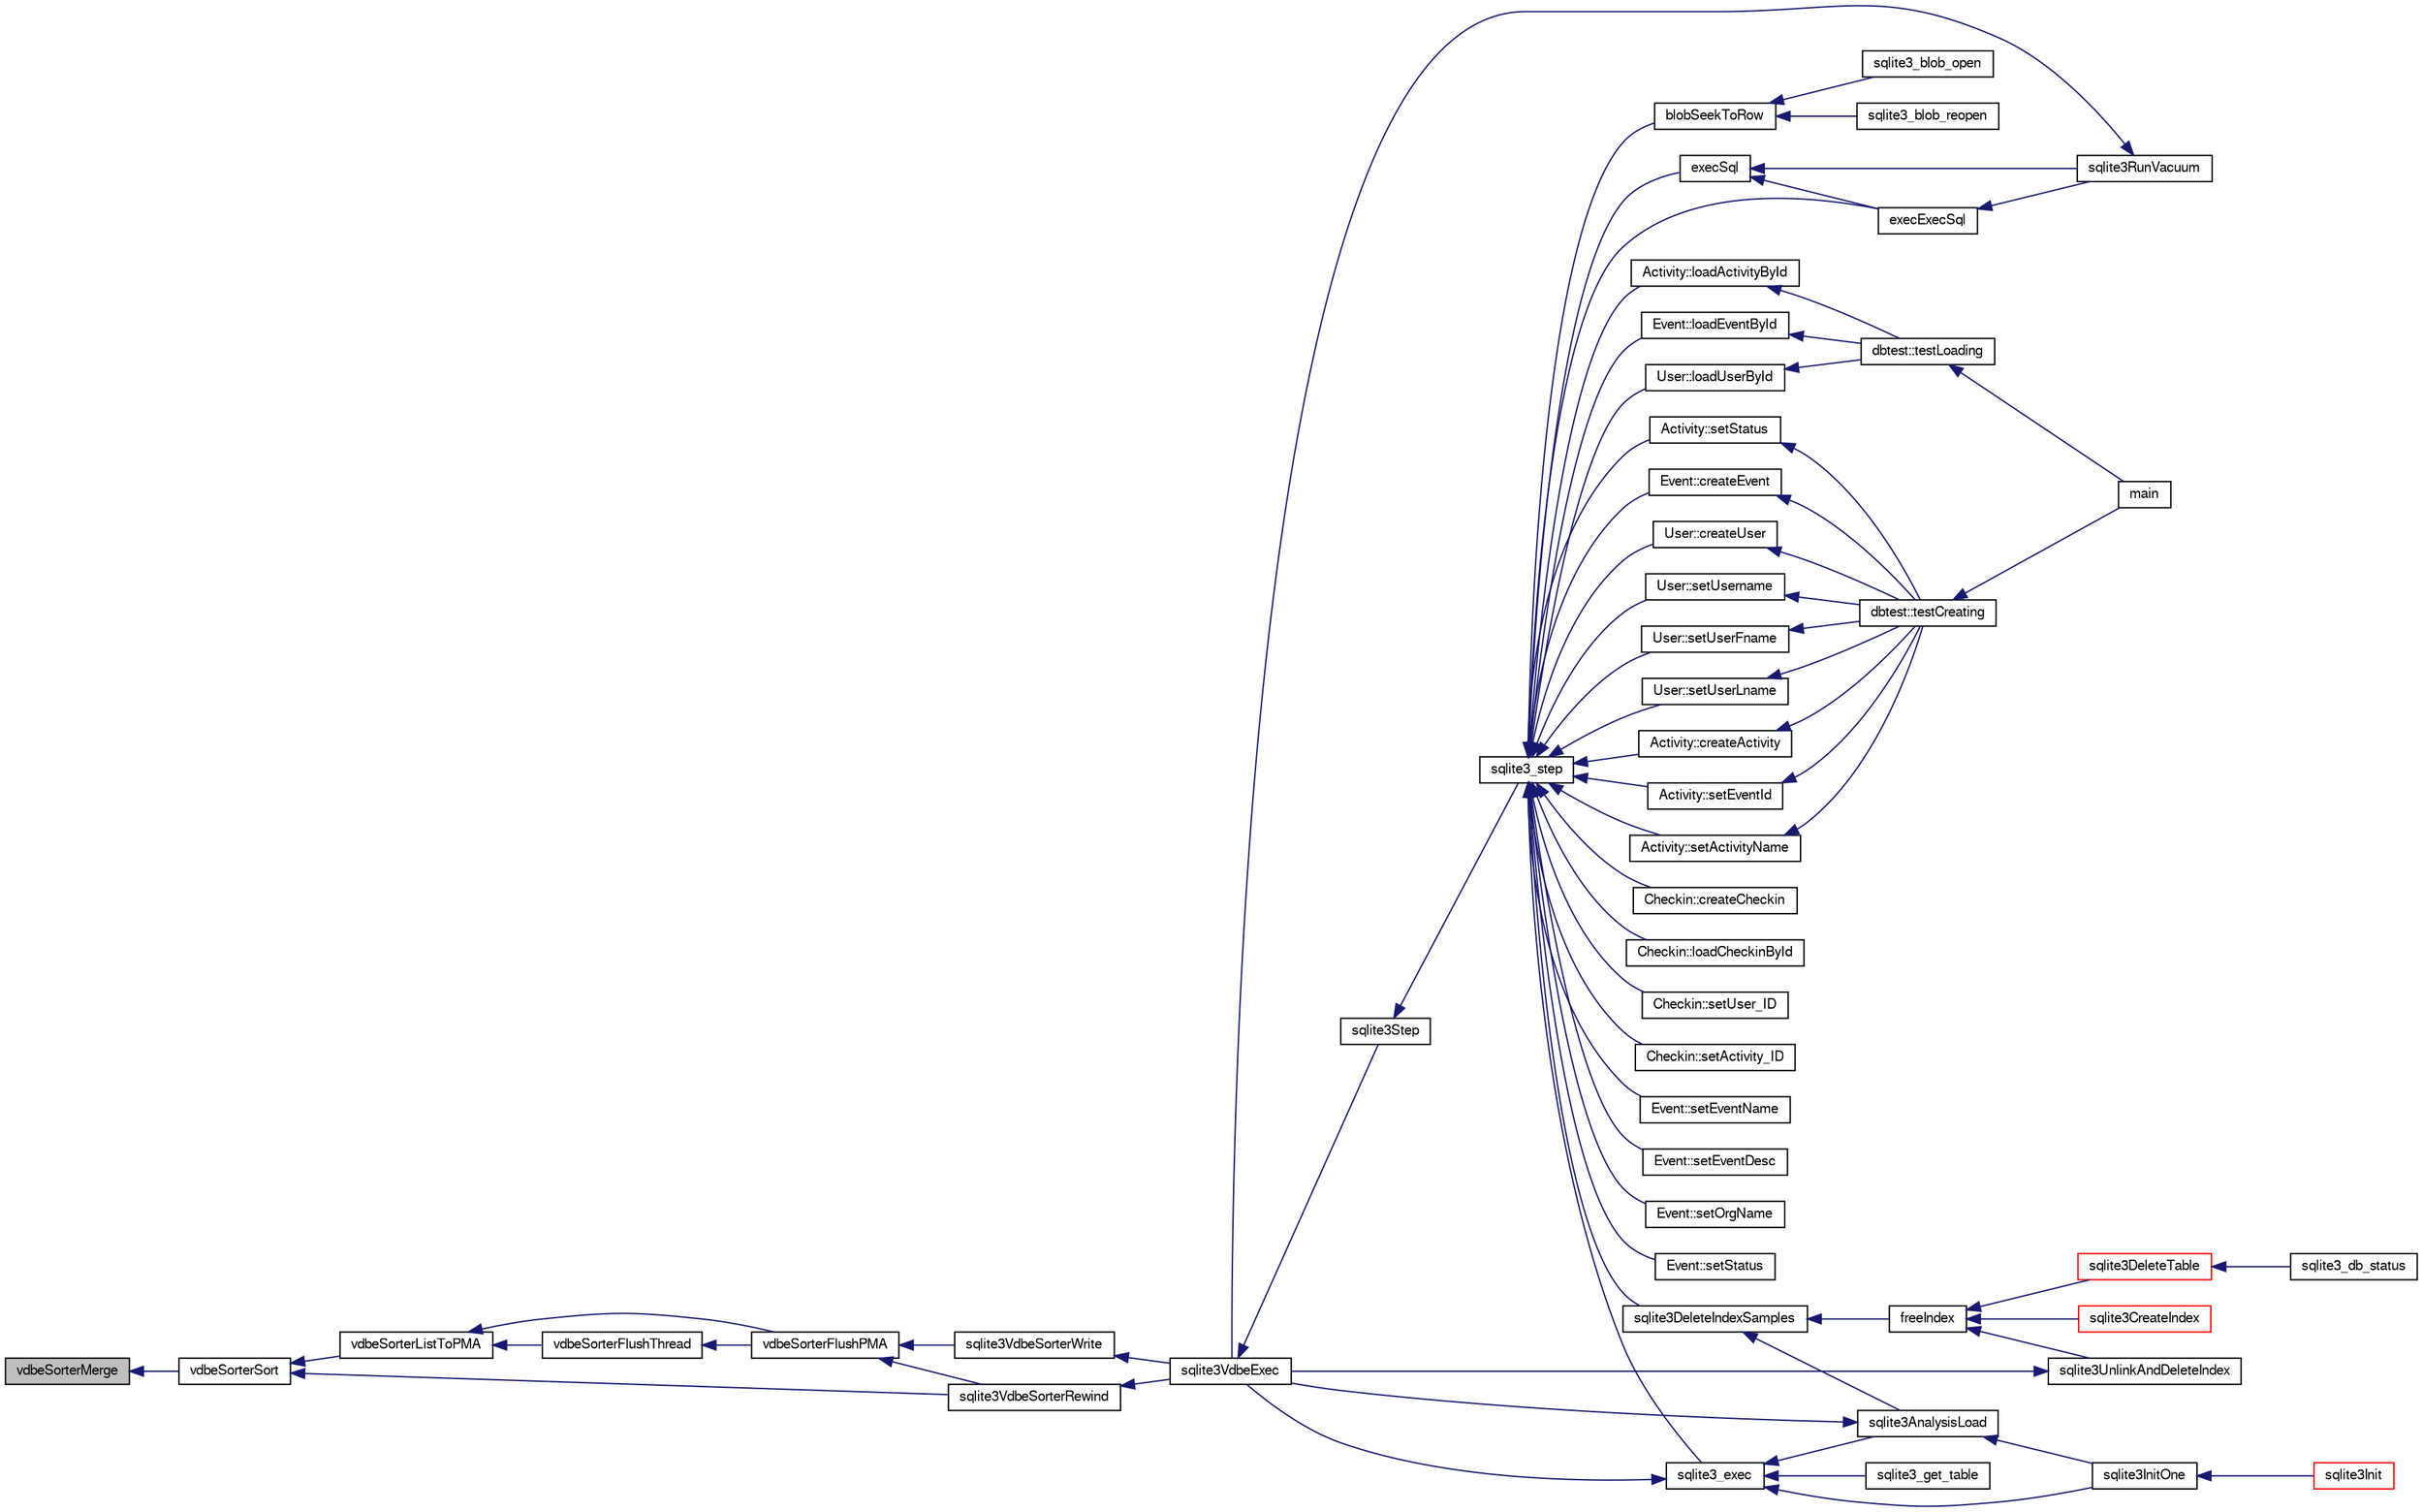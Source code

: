 digraph "vdbeSorterMerge"
{
  edge [fontname="FreeSans",fontsize="10",labelfontname="FreeSans",labelfontsize="10"];
  node [fontname="FreeSans",fontsize="10",shape=record];
  rankdir="LR";
  Node883737 [label="vdbeSorterMerge",height=0.2,width=0.4,color="black", fillcolor="grey75", style="filled", fontcolor="black"];
  Node883737 -> Node883738 [dir="back",color="midnightblue",fontsize="10",style="solid",fontname="FreeSans"];
  Node883738 [label="vdbeSorterSort",height=0.2,width=0.4,color="black", fillcolor="white", style="filled",URL="$sqlite3_8c.html#a37472d80f20a7dec4ce84ad277d3341c"];
  Node883738 -> Node883739 [dir="back",color="midnightblue",fontsize="10",style="solid",fontname="FreeSans"];
  Node883739 [label="vdbeSorterListToPMA",height=0.2,width=0.4,color="black", fillcolor="white", style="filled",URL="$sqlite3_8c.html#af6e1d043f93889ac86724fc534814300"];
  Node883739 -> Node883740 [dir="back",color="midnightblue",fontsize="10",style="solid",fontname="FreeSans"];
  Node883740 [label="vdbeSorterFlushThread",height=0.2,width=0.4,color="black", fillcolor="white", style="filled",URL="$sqlite3_8c.html#ae32035370aac482806760be77ff06325"];
  Node883740 -> Node883741 [dir="back",color="midnightblue",fontsize="10",style="solid",fontname="FreeSans"];
  Node883741 [label="vdbeSorterFlushPMA",height=0.2,width=0.4,color="black", fillcolor="white", style="filled",URL="$sqlite3_8c.html#ada9bb002d01885ef3856a19b12b99151"];
  Node883741 -> Node883742 [dir="back",color="midnightblue",fontsize="10",style="solid",fontname="FreeSans"];
  Node883742 [label="sqlite3VdbeSorterWrite",height=0.2,width=0.4,color="black", fillcolor="white", style="filled",URL="$sqlite3_8c.html#a1285a5dd9fee5078593b3cda07911c39"];
  Node883742 -> Node883743 [dir="back",color="midnightblue",fontsize="10",style="solid",fontname="FreeSans"];
  Node883743 [label="sqlite3VdbeExec",height=0.2,width=0.4,color="black", fillcolor="white", style="filled",URL="$sqlite3_8c.html#a8ce40a614bdc56719c4d642b1e4dfb21"];
  Node883743 -> Node883744 [dir="back",color="midnightblue",fontsize="10",style="solid",fontname="FreeSans"];
  Node883744 [label="sqlite3Step",height=0.2,width=0.4,color="black", fillcolor="white", style="filled",URL="$sqlite3_8c.html#a3f2872e873e2758a4beedad1d5113554"];
  Node883744 -> Node883745 [dir="back",color="midnightblue",fontsize="10",style="solid",fontname="FreeSans"];
  Node883745 [label="sqlite3_step",height=0.2,width=0.4,color="black", fillcolor="white", style="filled",URL="$sqlite3_8h.html#ac1e491ce36b7471eb28387f7d3c74334"];
  Node883745 -> Node883746 [dir="back",color="midnightblue",fontsize="10",style="solid",fontname="FreeSans"];
  Node883746 [label="Activity::createActivity",height=0.2,width=0.4,color="black", fillcolor="white", style="filled",URL="$classActivity.html#a813cc5e52c14ab49b39014c134e3425b"];
  Node883746 -> Node883747 [dir="back",color="midnightblue",fontsize="10",style="solid",fontname="FreeSans"];
  Node883747 [label="dbtest::testCreating",height=0.2,width=0.4,color="black", fillcolor="white", style="filled",URL="$classdbtest.html#a8193e88a7df657069c8a6bd09c8243b7"];
  Node883747 -> Node883748 [dir="back",color="midnightblue",fontsize="10",style="solid",fontname="FreeSans"];
  Node883748 [label="main",height=0.2,width=0.4,color="black", fillcolor="white", style="filled",URL="$test_8cpp.html#ae66f6b31b5ad750f1fe042a706a4e3d4"];
  Node883745 -> Node883749 [dir="back",color="midnightblue",fontsize="10",style="solid",fontname="FreeSans"];
  Node883749 [label="Activity::loadActivityById",height=0.2,width=0.4,color="black", fillcolor="white", style="filled",URL="$classActivity.html#abe4ffb4f08a47212ebf9013259d9e7fd"];
  Node883749 -> Node883750 [dir="back",color="midnightblue",fontsize="10",style="solid",fontname="FreeSans"];
  Node883750 [label="dbtest::testLoading",height=0.2,width=0.4,color="black", fillcolor="white", style="filled",URL="$classdbtest.html#a6f98d82a2c8e2b9040848763504ddae1"];
  Node883750 -> Node883748 [dir="back",color="midnightblue",fontsize="10",style="solid",fontname="FreeSans"];
  Node883745 -> Node883751 [dir="back",color="midnightblue",fontsize="10",style="solid",fontname="FreeSans"];
  Node883751 [label="Activity::setEventId",height=0.2,width=0.4,color="black", fillcolor="white", style="filled",URL="$classActivity.html#adb1d0fd0d08f473e068f0a4086bfa9ca"];
  Node883751 -> Node883747 [dir="back",color="midnightblue",fontsize="10",style="solid",fontname="FreeSans"];
  Node883745 -> Node883752 [dir="back",color="midnightblue",fontsize="10",style="solid",fontname="FreeSans"];
  Node883752 [label="Activity::setActivityName",height=0.2,width=0.4,color="black", fillcolor="white", style="filled",URL="$classActivity.html#a62dc3737b33915a36086f9dd26d16a81"];
  Node883752 -> Node883747 [dir="back",color="midnightblue",fontsize="10",style="solid",fontname="FreeSans"];
  Node883745 -> Node883753 [dir="back",color="midnightblue",fontsize="10",style="solid",fontname="FreeSans"];
  Node883753 [label="Activity::setStatus",height=0.2,width=0.4,color="black", fillcolor="white", style="filled",URL="$classActivity.html#af618135a7738f4d2a7ee147a8ef912ea"];
  Node883753 -> Node883747 [dir="back",color="midnightblue",fontsize="10",style="solid",fontname="FreeSans"];
  Node883745 -> Node883754 [dir="back",color="midnightblue",fontsize="10",style="solid",fontname="FreeSans"];
  Node883754 [label="Checkin::createCheckin",height=0.2,width=0.4,color="black", fillcolor="white", style="filled",URL="$classCheckin.html#a4e40acdf7fff0e607f6de4f24f3a163c"];
  Node883745 -> Node883755 [dir="back",color="midnightblue",fontsize="10",style="solid",fontname="FreeSans"];
  Node883755 [label="Checkin::loadCheckinById",height=0.2,width=0.4,color="black", fillcolor="white", style="filled",URL="$classCheckin.html#a3461f70ea6c68475225f2a07f78a21e0"];
  Node883745 -> Node883756 [dir="back",color="midnightblue",fontsize="10",style="solid",fontname="FreeSans"];
  Node883756 [label="Checkin::setUser_ID",height=0.2,width=0.4,color="black", fillcolor="white", style="filled",URL="$classCheckin.html#a76ab640f4f912876dbebf183db5359c6"];
  Node883745 -> Node883757 [dir="back",color="midnightblue",fontsize="10",style="solid",fontname="FreeSans"];
  Node883757 [label="Checkin::setActivity_ID",height=0.2,width=0.4,color="black", fillcolor="white", style="filled",URL="$classCheckin.html#ab2ff3ec2604ec73a42af25874a00b232"];
  Node883745 -> Node883758 [dir="back",color="midnightblue",fontsize="10",style="solid",fontname="FreeSans"];
  Node883758 [label="Event::createEvent",height=0.2,width=0.4,color="black", fillcolor="white", style="filled",URL="$classEvent.html#a77adb9f4a46ffb32c2d931f0691f5903"];
  Node883758 -> Node883747 [dir="back",color="midnightblue",fontsize="10",style="solid",fontname="FreeSans"];
  Node883745 -> Node883759 [dir="back",color="midnightblue",fontsize="10",style="solid",fontname="FreeSans"];
  Node883759 [label="Event::loadEventById",height=0.2,width=0.4,color="black", fillcolor="white", style="filled",URL="$classEvent.html#afa66cea33f722dbeecb69cc98fdea055"];
  Node883759 -> Node883750 [dir="back",color="midnightblue",fontsize="10",style="solid",fontname="FreeSans"];
  Node883745 -> Node883760 [dir="back",color="midnightblue",fontsize="10",style="solid",fontname="FreeSans"];
  Node883760 [label="Event::setEventName",height=0.2,width=0.4,color="black", fillcolor="white", style="filled",URL="$classEvent.html#a10596b6ca077df05184e30d62b08729d"];
  Node883745 -> Node883761 [dir="back",color="midnightblue",fontsize="10",style="solid",fontname="FreeSans"];
  Node883761 [label="Event::setEventDesc",height=0.2,width=0.4,color="black", fillcolor="white", style="filled",URL="$classEvent.html#ae36b8377dcae792f1c5c4726024c981b"];
  Node883745 -> Node883762 [dir="back",color="midnightblue",fontsize="10",style="solid",fontname="FreeSans"];
  Node883762 [label="Event::setOrgName",height=0.2,width=0.4,color="black", fillcolor="white", style="filled",URL="$classEvent.html#a19aac0f776bd764563a54977656cf680"];
  Node883745 -> Node883763 [dir="back",color="midnightblue",fontsize="10",style="solid",fontname="FreeSans"];
  Node883763 [label="Event::setStatus",height=0.2,width=0.4,color="black", fillcolor="white", style="filled",URL="$classEvent.html#ab0a6b9285af0f4172eb841e2b80f8972"];
  Node883745 -> Node883764 [dir="back",color="midnightblue",fontsize="10",style="solid",fontname="FreeSans"];
  Node883764 [label="blobSeekToRow",height=0.2,width=0.4,color="black", fillcolor="white", style="filled",URL="$sqlite3_8c.html#afff57e13332b98c8a44a7cebe38962ab"];
  Node883764 -> Node883765 [dir="back",color="midnightblue",fontsize="10",style="solid",fontname="FreeSans"];
  Node883765 [label="sqlite3_blob_open",height=0.2,width=0.4,color="black", fillcolor="white", style="filled",URL="$sqlite3_8h.html#adb8ad839a5bdd62a43785132bc7dd518"];
  Node883764 -> Node883766 [dir="back",color="midnightblue",fontsize="10",style="solid",fontname="FreeSans"];
  Node883766 [label="sqlite3_blob_reopen",height=0.2,width=0.4,color="black", fillcolor="white", style="filled",URL="$sqlite3_8h.html#abc77c24fdc0150138490359a94360f7e"];
  Node883745 -> Node883767 [dir="back",color="midnightblue",fontsize="10",style="solid",fontname="FreeSans"];
  Node883767 [label="sqlite3DeleteIndexSamples",height=0.2,width=0.4,color="black", fillcolor="white", style="filled",URL="$sqlite3_8c.html#aaeda0302fbf61397ec009f65bed047ef"];
  Node883767 -> Node883768 [dir="back",color="midnightblue",fontsize="10",style="solid",fontname="FreeSans"];
  Node883768 [label="sqlite3AnalysisLoad",height=0.2,width=0.4,color="black", fillcolor="white", style="filled",URL="$sqlite3_8c.html#a48a2301c27e1d3d68708b9b8761b5a01"];
  Node883768 -> Node883743 [dir="back",color="midnightblue",fontsize="10",style="solid",fontname="FreeSans"];
  Node883768 -> Node883769 [dir="back",color="midnightblue",fontsize="10",style="solid",fontname="FreeSans"];
  Node883769 [label="sqlite3InitOne",height=0.2,width=0.4,color="black", fillcolor="white", style="filled",URL="$sqlite3_8c.html#ac4318b25df65269906b0379251fe9b85"];
  Node883769 -> Node883770 [dir="back",color="midnightblue",fontsize="10",style="solid",fontname="FreeSans"];
  Node883770 [label="sqlite3Init",height=0.2,width=0.4,color="red", fillcolor="white", style="filled",URL="$sqlite3_8c.html#aed74e3dc765631a833f522f425ff5a48"];
  Node883767 -> Node883870 [dir="back",color="midnightblue",fontsize="10",style="solid",fontname="FreeSans"];
  Node883870 [label="freeIndex",height=0.2,width=0.4,color="black", fillcolor="white", style="filled",URL="$sqlite3_8c.html#a00907c99c18d5bcb9d0b38c077146c31"];
  Node883870 -> Node883871 [dir="back",color="midnightblue",fontsize="10",style="solid",fontname="FreeSans"];
  Node883871 [label="sqlite3UnlinkAndDeleteIndex",height=0.2,width=0.4,color="black", fillcolor="white", style="filled",URL="$sqlite3_8c.html#a889f2dcb438c56db37a6d61e9f25e244"];
  Node883871 -> Node883743 [dir="back",color="midnightblue",fontsize="10",style="solid",fontname="FreeSans"];
  Node883870 -> Node883872 [dir="back",color="midnightblue",fontsize="10",style="solid",fontname="FreeSans"];
  Node883872 [label="sqlite3DeleteTable",height=0.2,width=0.4,color="red", fillcolor="white", style="filled",URL="$sqlite3_8c.html#a7fd3d507375a381a3807f92735318973"];
  Node883872 -> Node883873 [dir="back",color="midnightblue",fontsize="10",style="solid",fontname="FreeSans"];
  Node883873 [label="sqlite3_db_status",height=0.2,width=0.4,color="black", fillcolor="white", style="filled",URL="$sqlite3_8h.html#ab64e8333313ee2e44116842711818940"];
  Node883870 -> Node883782 [dir="back",color="midnightblue",fontsize="10",style="solid",fontname="FreeSans"];
  Node883782 [label="sqlite3CreateIndex",height=0.2,width=0.4,color="red", fillcolor="white", style="filled",URL="$sqlite3_8c.html#a8dbe5e590ab6c58a8c45f34f7c81e825"];
  Node883745 -> Node883936 [dir="back",color="midnightblue",fontsize="10",style="solid",fontname="FreeSans"];
  Node883936 [label="sqlite3_exec",height=0.2,width=0.4,color="black", fillcolor="white", style="filled",URL="$sqlite3_8h.html#a97487ec8150e0bcc8fa392ab8f0e24db"];
  Node883936 -> Node883743 [dir="back",color="midnightblue",fontsize="10",style="solid",fontname="FreeSans"];
  Node883936 -> Node883768 [dir="back",color="midnightblue",fontsize="10",style="solid",fontname="FreeSans"];
  Node883936 -> Node883769 [dir="back",color="midnightblue",fontsize="10",style="solid",fontname="FreeSans"];
  Node883936 -> Node883937 [dir="back",color="midnightblue",fontsize="10",style="solid",fontname="FreeSans"];
  Node883937 [label="sqlite3_get_table",height=0.2,width=0.4,color="black", fillcolor="white", style="filled",URL="$sqlite3_8h.html#a5effeac4e12df57beaa35c5be1f61579"];
  Node883745 -> Node883927 [dir="back",color="midnightblue",fontsize="10",style="solid",fontname="FreeSans"];
  Node883927 [label="execSql",height=0.2,width=0.4,color="black", fillcolor="white", style="filled",URL="$sqlite3_8c.html#a7d16651b98a110662f4c265eff0246cb"];
  Node883927 -> Node883928 [dir="back",color="midnightblue",fontsize="10",style="solid",fontname="FreeSans"];
  Node883928 [label="execExecSql",height=0.2,width=0.4,color="black", fillcolor="white", style="filled",URL="$sqlite3_8c.html#ac1be09a6c047f21133d16378d301e0d4"];
  Node883928 -> Node883929 [dir="back",color="midnightblue",fontsize="10",style="solid",fontname="FreeSans"];
  Node883929 [label="sqlite3RunVacuum",height=0.2,width=0.4,color="black", fillcolor="white", style="filled",URL="$sqlite3_8c.html#a5e83ddc7b3e7e8e79ad5d1fc92de1d2f"];
  Node883929 -> Node883743 [dir="back",color="midnightblue",fontsize="10",style="solid",fontname="FreeSans"];
  Node883927 -> Node883929 [dir="back",color="midnightblue",fontsize="10",style="solid",fontname="FreeSans"];
  Node883745 -> Node883928 [dir="back",color="midnightblue",fontsize="10",style="solid",fontname="FreeSans"];
  Node883745 -> Node883930 [dir="back",color="midnightblue",fontsize="10",style="solid",fontname="FreeSans"];
  Node883930 [label="User::createUser",height=0.2,width=0.4,color="black", fillcolor="white", style="filled",URL="$classUser.html#a22ed673939e8cc0a136130b809bba513"];
  Node883930 -> Node883747 [dir="back",color="midnightblue",fontsize="10",style="solid",fontname="FreeSans"];
  Node883745 -> Node883931 [dir="back",color="midnightblue",fontsize="10",style="solid",fontname="FreeSans"];
  Node883931 [label="User::loadUserById",height=0.2,width=0.4,color="black", fillcolor="white", style="filled",URL="$classUser.html#a863377665b7fb83c5547dcf9727f5092"];
  Node883931 -> Node883750 [dir="back",color="midnightblue",fontsize="10",style="solid",fontname="FreeSans"];
  Node883745 -> Node883932 [dir="back",color="midnightblue",fontsize="10",style="solid",fontname="FreeSans"];
  Node883932 [label="User::setUsername",height=0.2,width=0.4,color="black", fillcolor="white", style="filled",URL="$classUser.html#aa0497022a136cb78de785b0a39ae60b1"];
  Node883932 -> Node883747 [dir="back",color="midnightblue",fontsize="10",style="solid",fontname="FreeSans"];
  Node883745 -> Node883933 [dir="back",color="midnightblue",fontsize="10",style="solid",fontname="FreeSans"];
  Node883933 [label="User::setUserFname",height=0.2,width=0.4,color="black", fillcolor="white", style="filled",URL="$classUser.html#a72657eb55cd0ca437b4841a43f19912f"];
  Node883933 -> Node883747 [dir="back",color="midnightblue",fontsize="10",style="solid",fontname="FreeSans"];
  Node883745 -> Node883934 [dir="back",color="midnightblue",fontsize="10",style="solid",fontname="FreeSans"];
  Node883934 [label="User::setUserLname",height=0.2,width=0.4,color="black", fillcolor="white", style="filled",URL="$classUser.html#aa25973387e5afe1aa6f60dd6545e33b5"];
  Node883934 -> Node883747 [dir="back",color="midnightblue",fontsize="10",style="solid",fontname="FreeSans"];
  Node883741 -> Node884004 [dir="back",color="midnightblue",fontsize="10",style="solid",fontname="FreeSans"];
  Node884004 [label="sqlite3VdbeSorterRewind",height=0.2,width=0.4,color="black", fillcolor="white", style="filled",URL="$sqlite3_8c.html#a31677d178ebf96ee6034a05660e1f4bf"];
  Node884004 -> Node883743 [dir="back",color="midnightblue",fontsize="10",style="solid",fontname="FreeSans"];
  Node883739 -> Node883741 [dir="back",color="midnightblue",fontsize="10",style="solid",fontname="FreeSans"];
  Node883738 -> Node884004 [dir="back",color="midnightblue",fontsize="10",style="solid",fontname="FreeSans"];
}
